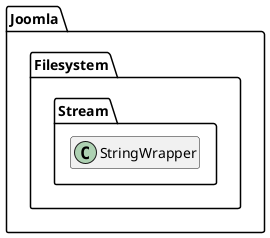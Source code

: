 @startuml
set namespaceSeparator \\
hide members
hide << alias >> circle

class Joomla\\Filesystem\\Stream\\StringWrapper
@enduml
